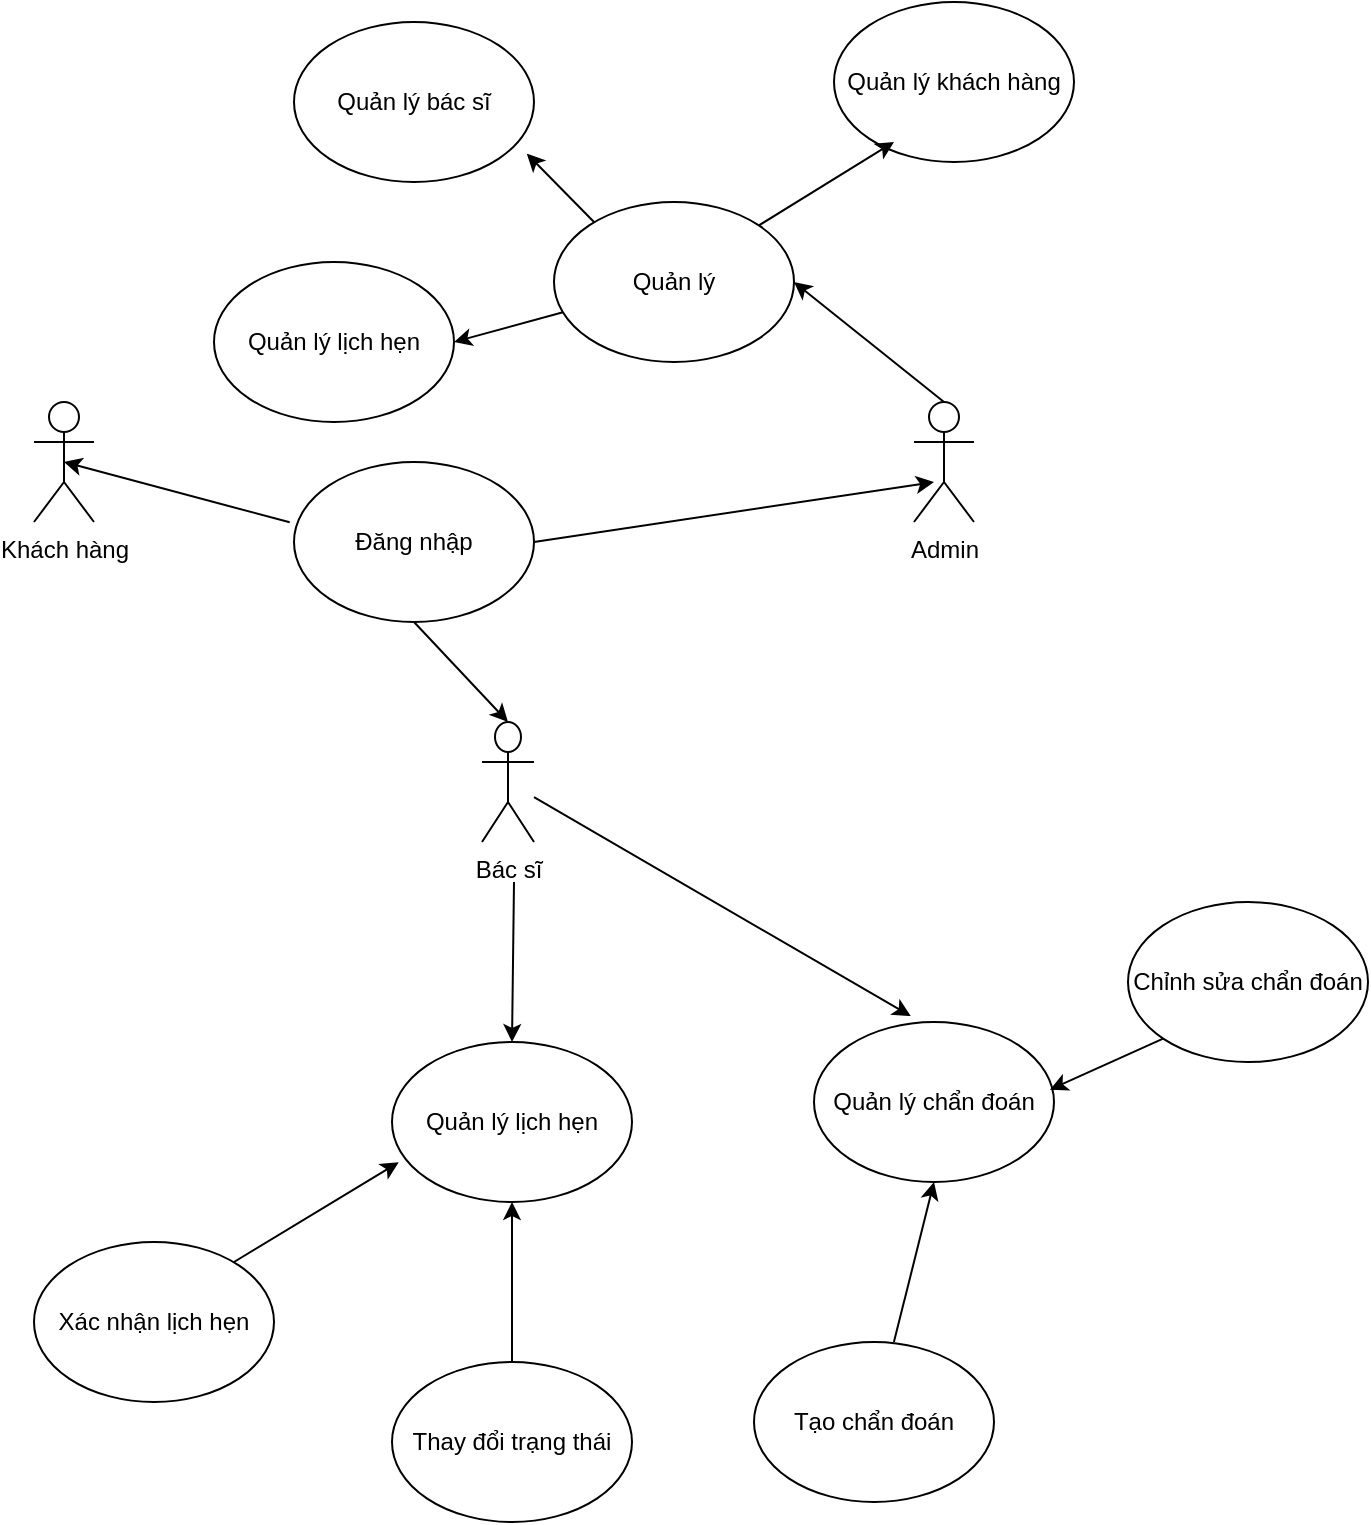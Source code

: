 <mxfile version="21.6.1" type="device">
  <diagram name="Trang-1" id="U_xSyAiw2k2cONw0VGFs">
    <mxGraphModel dx="996" dy="581" grid="1" gridSize="10" guides="1" tooltips="1" connect="1" arrows="1" fold="1" page="1" pageScale="1" pageWidth="827" pageHeight="1169" math="0" shadow="0">
      <root>
        <mxCell id="0" />
        <mxCell id="1" parent="0" />
        <mxCell id="2fnRUKydlYVVhdNxmc88-1" value="Khách hàng" style="shape=umlActor;verticalLabelPosition=bottom;verticalAlign=top;html=1;outlineConnect=0;" vertex="1" parent="1">
          <mxGeometry x="160" y="210" width="30" height="60" as="geometry" />
        </mxCell>
        <mxCell id="2fnRUKydlYVVhdNxmc88-2" value="Bác sĩ" style="shape=umlActor;verticalLabelPosition=bottom;verticalAlign=top;html=1;outlineConnect=0;" vertex="1" parent="1">
          <mxGeometry x="384" y="370" width="26" height="60" as="geometry" />
        </mxCell>
        <mxCell id="2fnRUKydlYVVhdNxmc88-3" value="Đăng nhập" style="ellipse;whiteSpace=wrap;html=1;" vertex="1" parent="1">
          <mxGeometry x="290" y="240" width="120" height="80" as="geometry" />
        </mxCell>
        <mxCell id="2fnRUKydlYVVhdNxmc88-4" value="Admin" style="shape=umlActor;verticalLabelPosition=bottom;verticalAlign=top;html=1;outlineConnect=0;" vertex="1" parent="1">
          <mxGeometry x="600" y="210" width="30" height="60" as="geometry" />
        </mxCell>
        <mxCell id="2fnRUKydlYVVhdNxmc88-6" value="" style="endArrow=classic;html=1;rounded=0;exitX=0.5;exitY=1;exitDx=0;exitDy=0;entryX=0.5;entryY=0;entryDx=0;entryDy=0;entryPerimeter=0;" edge="1" parent="1" source="2fnRUKydlYVVhdNxmc88-3" target="2fnRUKydlYVVhdNxmc88-2">
          <mxGeometry width="50" height="50" relative="1" as="geometry">
            <mxPoint x="390" y="330" as="sourcePoint" />
            <mxPoint x="440" y="280" as="targetPoint" />
          </mxGeometry>
        </mxCell>
        <mxCell id="2fnRUKydlYVVhdNxmc88-7" value="" style="endArrow=classic;html=1;rounded=0;entryX=0.333;entryY=0.667;entryDx=0;entryDy=0;entryPerimeter=0;exitX=1;exitY=0.5;exitDx=0;exitDy=0;" edge="1" parent="1" source="2fnRUKydlYVVhdNxmc88-3" target="2fnRUKydlYVVhdNxmc88-4">
          <mxGeometry width="50" height="50" relative="1" as="geometry">
            <mxPoint x="390" y="330" as="sourcePoint" />
            <mxPoint x="440" y="280" as="targetPoint" />
          </mxGeometry>
        </mxCell>
        <mxCell id="2fnRUKydlYVVhdNxmc88-8" value="" style="endArrow=classic;html=1;rounded=0;entryX=0.5;entryY=0.5;entryDx=0;entryDy=0;entryPerimeter=0;exitX=-0.018;exitY=0.377;exitDx=0;exitDy=0;exitPerimeter=0;" edge="1" parent="1" source="2fnRUKydlYVVhdNxmc88-3" target="2fnRUKydlYVVhdNxmc88-1">
          <mxGeometry width="50" height="50" relative="1" as="geometry">
            <mxPoint x="390" y="330" as="sourcePoint" />
            <mxPoint x="440" y="280" as="targetPoint" />
          </mxGeometry>
        </mxCell>
        <mxCell id="2fnRUKydlYVVhdNxmc88-10" value="Quản lý lịch hẹn" style="ellipse;whiteSpace=wrap;html=1;" vertex="1" parent="1">
          <mxGeometry x="339" y="530" width="120" height="80" as="geometry" />
        </mxCell>
        <mxCell id="2fnRUKydlYVVhdNxmc88-11" value="" style="endArrow=classic;html=1;rounded=0;entryX=0.5;entryY=0;entryDx=0;entryDy=0;" edge="1" parent="1" target="2fnRUKydlYVVhdNxmc88-10">
          <mxGeometry width="50" height="50" relative="1" as="geometry">
            <mxPoint x="400" y="450" as="sourcePoint" />
            <mxPoint x="397" y="520" as="targetPoint" />
          </mxGeometry>
        </mxCell>
        <mxCell id="2fnRUKydlYVVhdNxmc88-12" value="Xác nhận lịch hẹn" style="ellipse;whiteSpace=wrap;html=1;" vertex="1" parent="1">
          <mxGeometry x="160" y="630" width="120" height="80" as="geometry" />
        </mxCell>
        <mxCell id="2fnRUKydlYVVhdNxmc88-13" value="Thay đổi trạng thái" style="ellipse;whiteSpace=wrap;html=1;" vertex="1" parent="1">
          <mxGeometry x="339" y="690" width="120" height="80" as="geometry" />
        </mxCell>
        <mxCell id="2fnRUKydlYVVhdNxmc88-15" value="" style="endArrow=classic;html=1;rounded=0;entryX=0.028;entryY=0.752;entryDx=0;entryDy=0;entryPerimeter=0;" edge="1" parent="1" target="2fnRUKydlYVVhdNxmc88-10">
          <mxGeometry width="50" height="50" relative="1" as="geometry">
            <mxPoint x="260" y="640" as="sourcePoint" />
            <mxPoint x="310" y="590" as="targetPoint" />
          </mxGeometry>
        </mxCell>
        <mxCell id="2fnRUKydlYVVhdNxmc88-18" value="" style="endArrow=classic;html=1;rounded=0;" edge="1" parent="1" source="2fnRUKydlYVVhdNxmc88-13" target="2fnRUKydlYVVhdNxmc88-10">
          <mxGeometry width="50" height="50" relative="1" as="geometry">
            <mxPoint x="390" y="600" as="sourcePoint" />
            <mxPoint x="440" y="550" as="targetPoint" />
          </mxGeometry>
        </mxCell>
        <mxCell id="2fnRUKydlYVVhdNxmc88-19" value="Quản lý chẩn đoán" style="ellipse;whiteSpace=wrap;html=1;" vertex="1" parent="1">
          <mxGeometry x="550" y="520" width="120" height="80" as="geometry" />
        </mxCell>
        <mxCell id="2fnRUKydlYVVhdNxmc88-20" value="" style="endArrow=classic;html=1;rounded=0;entryX=0.403;entryY=-0.037;entryDx=0;entryDy=0;entryPerimeter=0;" edge="1" parent="1" source="2fnRUKydlYVVhdNxmc88-2" target="2fnRUKydlYVVhdNxmc88-19">
          <mxGeometry width="50" height="50" relative="1" as="geometry">
            <mxPoint x="390" y="600" as="sourcePoint" />
            <mxPoint x="440" y="550" as="targetPoint" />
          </mxGeometry>
        </mxCell>
        <mxCell id="2fnRUKydlYVVhdNxmc88-21" value="Tạo chẩn đoán" style="ellipse;whiteSpace=wrap;html=1;" vertex="1" parent="1">
          <mxGeometry x="520" y="680" width="120" height="80" as="geometry" />
        </mxCell>
        <mxCell id="2fnRUKydlYVVhdNxmc88-22" value="Chỉnh sửa chẩn đoán" style="ellipse;whiteSpace=wrap;html=1;" vertex="1" parent="1">
          <mxGeometry x="707" y="460" width="120" height="80" as="geometry" />
        </mxCell>
        <mxCell id="2fnRUKydlYVVhdNxmc88-24" value="" style="endArrow=classic;html=1;rounded=0;entryX=0.5;entryY=1;entryDx=0;entryDy=0;exitX=0.583;exitY=0;exitDx=0;exitDy=0;exitPerimeter=0;" edge="1" parent="1" source="2fnRUKydlYVVhdNxmc88-21" target="2fnRUKydlYVVhdNxmc88-19">
          <mxGeometry width="50" height="50" relative="1" as="geometry">
            <mxPoint x="390" y="600" as="sourcePoint" />
            <mxPoint x="440" y="550" as="targetPoint" />
          </mxGeometry>
        </mxCell>
        <mxCell id="2fnRUKydlYVVhdNxmc88-25" value="" style="endArrow=classic;html=1;rounded=0;entryX=0.983;entryY=0.423;entryDx=0;entryDy=0;entryPerimeter=0;exitX=0;exitY=1;exitDx=0;exitDy=0;" edge="1" parent="1" source="2fnRUKydlYVVhdNxmc88-22" target="2fnRUKydlYVVhdNxmc88-19">
          <mxGeometry width="50" height="50" relative="1" as="geometry">
            <mxPoint x="390" y="600" as="sourcePoint" />
            <mxPoint x="440" y="550" as="targetPoint" />
          </mxGeometry>
        </mxCell>
        <mxCell id="2fnRUKydlYVVhdNxmc88-32" value="" style="endArrow=classic;html=1;rounded=0;exitX=0.5;exitY=0;exitDx=0;exitDy=0;exitPerimeter=0;entryX=1;entryY=0.5;entryDx=0;entryDy=0;" edge="1" parent="1" source="2fnRUKydlYVVhdNxmc88-4" target="2fnRUKydlYVVhdNxmc88-36">
          <mxGeometry width="50" height="50" relative="1" as="geometry">
            <mxPoint x="390" y="50" as="sourcePoint" />
            <mxPoint x="550" y="150" as="targetPoint" />
          </mxGeometry>
        </mxCell>
        <mxCell id="2fnRUKydlYVVhdNxmc88-36" value="Quản lý" style="ellipse;whiteSpace=wrap;html=1;" vertex="1" parent="1">
          <mxGeometry x="420" y="110" width="120" height="80" as="geometry" />
        </mxCell>
        <mxCell id="2fnRUKydlYVVhdNxmc88-37" value="Quản lý lịch hẹn" style="ellipse;whiteSpace=wrap;html=1;" vertex="1" parent="1">
          <mxGeometry x="250" y="140" width="120" height="80" as="geometry" />
        </mxCell>
        <mxCell id="2fnRUKydlYVVhdNxmc88-38" value="Quản lý bác sĩ" style="ellipse;whiteSpace=wrap;html=1;" vertex="1" parent="1">
          <mxGeometry x="290" y="20" width="120" height="80" as="geometry" />
        </mxCell>
        <mxCell id="2fnRUKydlYVVhdNxmc88-39" value="Quản lý khách hàng" style="ellipse;whiteSpace=wrap;html=1;" vertex="1" parent="1">
          <mxGeometry x="560" y="10" width="120" height="80" as="geometry" />
        </mxCell>
        <mxCell id="2fnRUKydlYVVhdNxmc88-40" value="" style="endArrow=classic;html=1;rounded=0;exitX=1;exitY=0;exitDx=0;exitDy=0;" edge="1" parent="1" source="2fnRUKydlYVVhdNxmc88-36">
          <mxGeometry width="50" height="50" relative="1" as="geometry">
            <mxPoint x="540" y="130" as="sourcePoint" />
            <mxPoint x="590" y="80" as="targetPoint" />
          </mxGeometry>
        </mxCell>
        <mxCell id="2fnRUKydlYVVhdNxmc88-41" value="" style="endArrow=classic;html=1;rounded=0;entryX=0.97;entryY=0.823;entryDx=0;entryDy=0;entryPerimeter=0;" edge="1" parent="1" target="2fnRUKydlYVVhdNxmc88-38">
          <mxGeometry width="50" height="50" relative="1" as="geometry">
            <mxPoint x="440" y="120" as="sourcePoint" />
            <mxPoint x="490" y="70" as="targetPoint" />
          </mxGeometry>
        </mxCell>
        <mxCell id="2fnRUKydlYVVhdNxmc88-42" value="" style="endArrow=classic;html=1;rounded=0;entryX=1;entryY=0.5;entryDx=0;entryDy=0;" edge="1" parent="1" source="2fnRUKydlYVVhdNxmc88-36" target="2fnRUKydlYVVhdNxmc88-37">
          <mxGeometry width="50" height="50" relative="1" as="geometry">
            <mxPoint x="390" y="140" as="sourcePoint" />
            <mxPoint x="440" y="90" as="targetPoint" />
          </mxGeometry>
        </mxCell>
      </root>
    </mxGraphModel>
  </diagram>
</mxfile>
